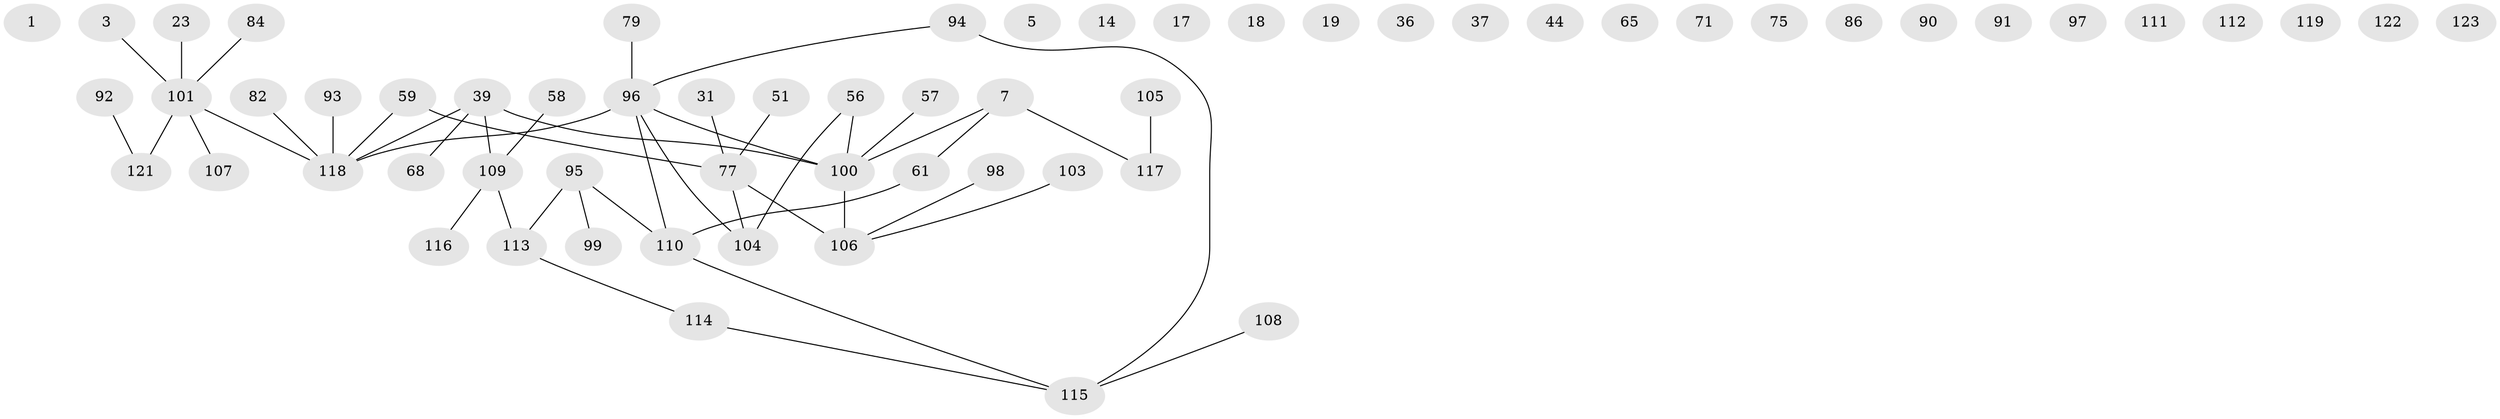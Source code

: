 // original degree distribution, {0: 0.15447154471544716, 2: 0.2601626016260163, 1: 0.2926829268292683, 3: 0.12195121951219512, 5: 0.032520325203252036, 4: 0.10569105691056911, 7: 0.008130081300813009, 6: 0.024390243902439025}
// Generated by graph-tools (version 1.1) at 2025/39/03/09/25 04:39:35]
// undirected, 61 vertices, 47 edges
graph export_dot {
graph [start="1"]
  node [color=gray90,style=filled];
  1;
  3;
  5;
  7;
  14;
  17;
  18;
  19;
  23;
  31 [super="+16"];
  36;
  37;
  39;
  44;
  51 [super="+50"];
  56;
  57;
  58;
  59;
  61 [super="+41"];
  65;
  68;
  71;
  75;
  77 [super="+29+74+67"];
  79;
  82;
  84;
  86;
  90;
  91;
  92;
  93;
  94;
  95 [super="+6+11+43"];
  96 [super="+2+34+38+45+47+60+76+62"];
  97;
  98;
  99 [super="+55"];
  100 [super="+80+87"];
  101 [super="+9+40+88"];
  103 [super="+83"];
  104 [super="+85"];
  105 [super="+72+78"];
  106 [super="+64"];
  107 [super="+42+52"];
  108;
  109 [super="+63"];
  110 [super="+15+48+102"];
  111;
  112 [super="+73"];
  113 [super="+46+89"];
  114;
  115 [super="+21"];
  116;
  117 [super="+54"];
  118 [super="+81"];
  119;
  121 [super="+120"];
  122 [super="+33"];
  123;
  3 -- 101;
  7 -- 61 [weight=2];
  7 -- 117;
  7 -- 100 [weight=2];
  23 -- 101;
  31 -- 77;
  39 -- 68;
  39 -- 100;
  39 -- 109 [weight=2];
  39 -- 118;
  51 -- 77;
  56 -- 104;
  56 -- 100;
  57 -- 100;
  58 -- 109;
  59 -- 118;
  59 -- 77;
  61 -- 110 [weight=2];
  77 -- 106 [weight=2];
  77 -- 104 [weight=2];
  79 -- 96;
  82 -- 118;
  84 -- 101;
  92 -- 121;
  93 -- 118;
  94 -- 115;
  94 -- 96;
  95 -- 113 [weight=2];
  95 -- 110 [weight=2];
  95 -- 99;
  96 -- 104;
  96 -- 100 [weight=2];
  96 -- 118;
  96 -- 110;
  98 -- 106;
  100 -- 106 [weight=2];
  101 -- 118 [weight=2];
  101 -- 121 [weight=2];
  101 -- 107;
  103 -- 106;
  105 -- 117;
  108 -- 115;
  109 -- 116;
  109 -- 113;
  110 -- 115;
  113 -- 114;
  114 -- 115;
}
